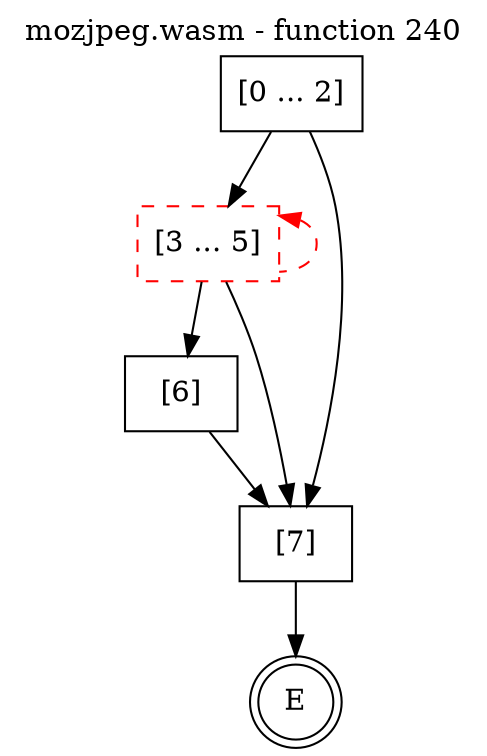 digraph finite_state_machine {
    label = "mozjpeg.wasm - function 240"
    labelloc =  t
    labelfontsize = 16
    labelfontcolor = black
    labelfontname = "Helvetica"
    node [shape = doublecircle]; E ;
    node [shape = box];
    node [shape=box, color=black, style=solid] 0[label="[0 ... 2]"]
    node [shape=box, color=red, style=dashed] 3[label="[3 ... 5]"]
    node [shape=box, color=black, style=solid] 6[label="[6]"]
    node [shape=box, color=black, style=solid] 7[label="[7]"]
    0 -> 3;
    0 -> 7;
    3 -> 6;
    3 -> 7;
    3 -> 3[style="dashed" color="red" dir=back];
    6 -> 7;
    7 -> E;
}
